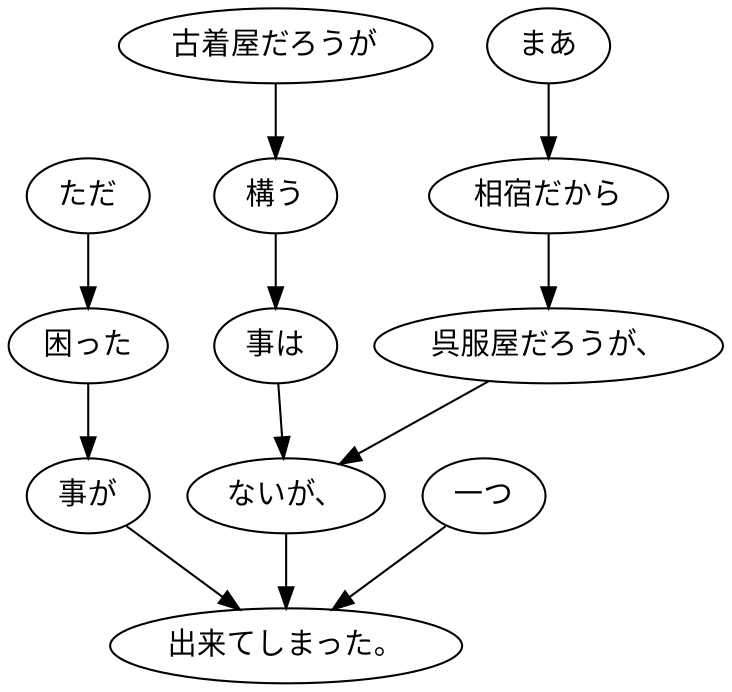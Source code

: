 digraph graph8233 {
	node0 [label="まあ"];
	node1 [label="相宿だから"];
	node2 [label="呉服屋だろうが、"];
	node3 [label="古着屋だろうが"];
	node4 [label="構う"];
	node5 [label="事は"];
	node6 [label="ないが、"];
	node7 [label="ただ"];
	node8 [label="困った"];
	node9 [label="事が"];
	node10 [label="一つ"];
	node11 [label="出来てしまった。"];
	node0 -> node1;
	node1 -> node2;
	node2 -> node6;
	node3 -> node4;
	node4 -> node5;
	node5 -> node6;
	node6 -> node11;
	node7 -> node8;
	node8 -> node9;
	node9 -> node11;
	node10 -> node11;
}
